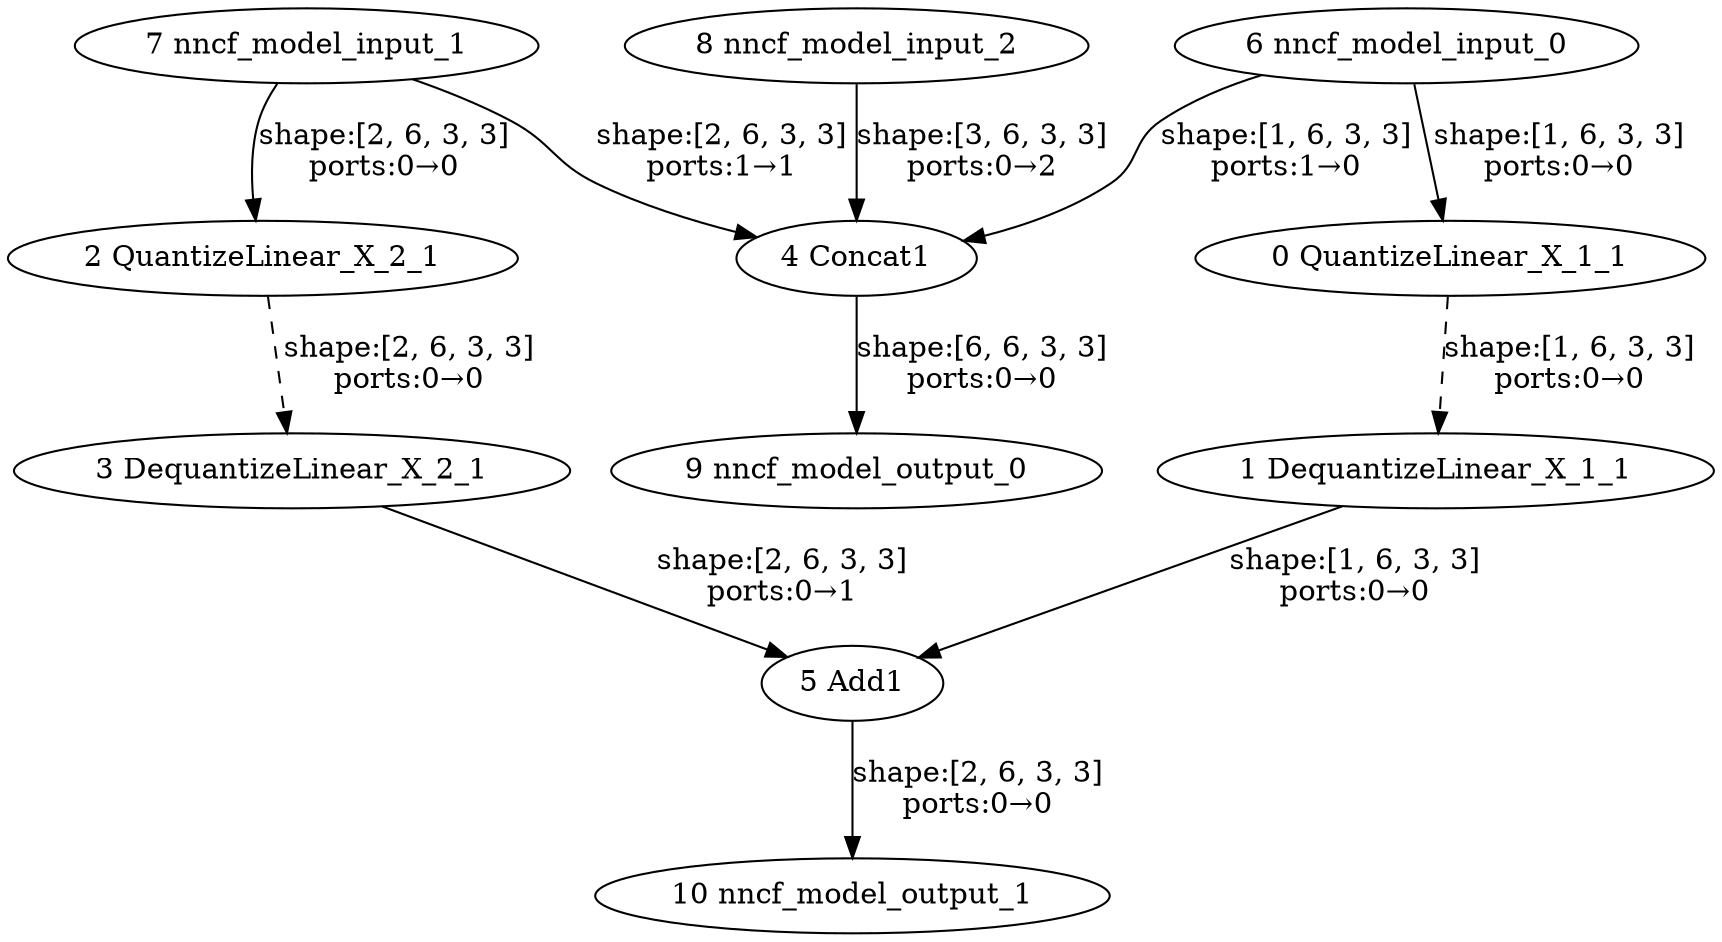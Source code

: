 strict digraph  {
"0 QuantizeLinear_X_1_1" [id=0, type=QuantizeLinear];
"1 DequantizeLinear_X_1_1" [id=1, type=DequantizeLinear];
"2 QuantizeLinear_X_2_1" [id=2, type=QuantizeLinear];
"3 DequantizeLinear_X_2_1" [id=3, type=DequantizeLinear];
"4 Concat1" [id=4, type=Concat];
"5 Add1" [id=5, type=Add];
"6 nncf_model_input_0" [id=6, type=nncf_model_input];
"7 nncf_model_input_1" [id=7, type=nncf_model_input];
"8 nncf_model_input_2" [id=8, type=nncf_model_input];
"9 nncf_model_output_0" [id=9, type=nncf_model_output];
"10 nncf_model_output_1" [id=10, type=nncf_model_output];
"0 QuantizeLinear_X_1_1" -> "1 DequantizeLinear_X_1_1"  [label="shape:[1, 6, 3, 3]\nports:0→0", style=dashed];
"1 DequantizeLinear_X_1_1" -> "5 Add1"  [label="shape:[1, 6, 3, 3]\nports:0→0", style=solid];
"2 QuantizeLinear_X_2_1" -> "3 DequantizeLinear_X_2_1"  [label="shape:[2, 6, 3, 3]\nports:0→0", style=dashed];
"3 DequantizeLinear_X_2_1" -> "5 Add1"  [label="shape:[2, 6, 3, 3]\nports:0→1", style=solid];
"4 Concat1" -> "9 nncf_model_output_0"  [label="shape:[6, 6, 3, 3]\nports:0→0", style=solid];
"5 Add1" -> "10 nncf_model_output_1"  [label="shape:[2, 6, 3, 3]\nports:0→0", style=solid];
"6 nncf_model_input_0" -> "0 QuantizeLinear_X_1_1"  [label="shape:[1, 6, 3, 3]\nports:0→0", style=solid];
"6 nncf_model_input_0" -> "4 Concat1"  [label="shape:[1, 6, 3, 3]\nports:1→0", style=solid];
"7 nncf_model_input_1" -> "2 QuantizeLinear_X_2_1"  [label="shape:[2, 6, 3, 3]\nports:0→0", style=solid];
"7 nncf_model_input_1" -> "4 Concat1"  [label="shape:[2, 6, 3, 3]\nports:1→1", style=solid];
"8 nncf_model_input_2" -> "4 Concat1"  [label="shape:[3, 6, 3, 3]\nports:0→2", style=solid];
}
